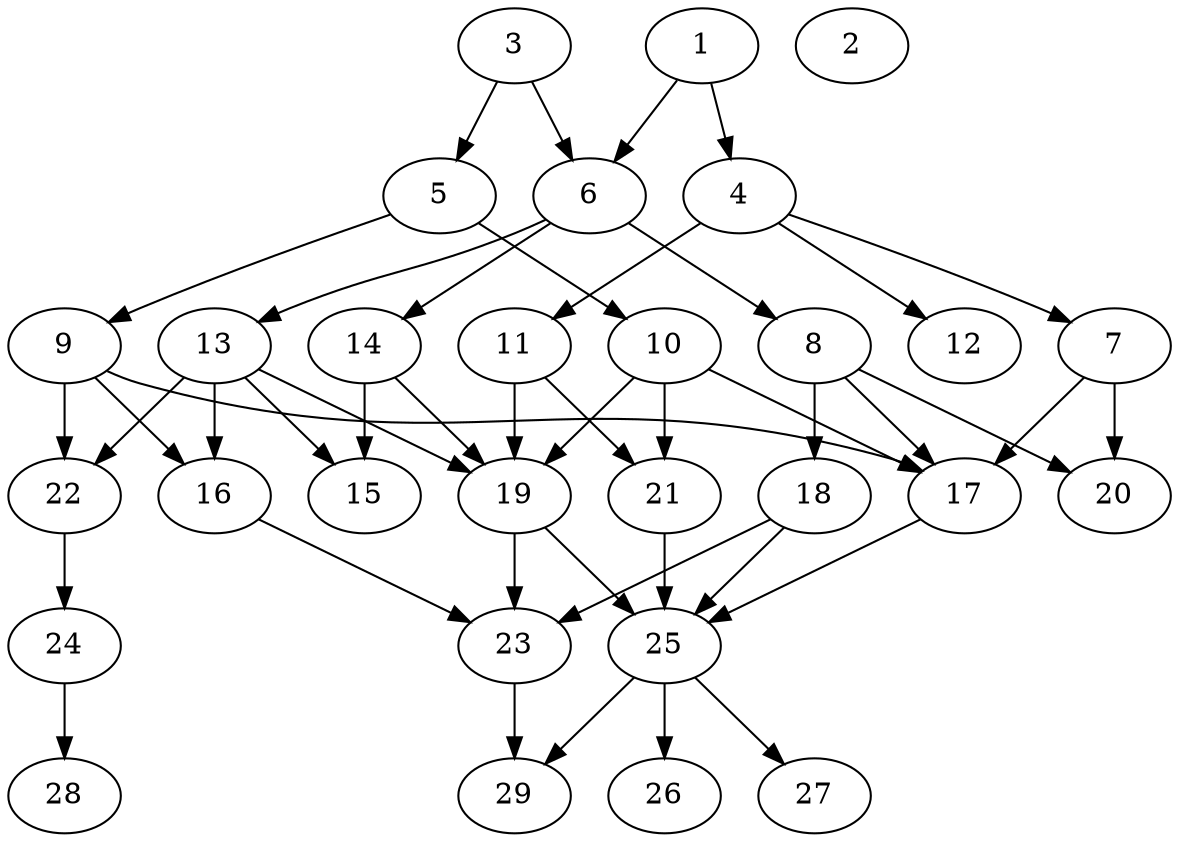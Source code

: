 // DAG (tier=2-normal, mode=data, n=29, ccr=0.418, fat=0.533, density=0.441, regular=0.421, jump=0.192, mindata=2097152, maxdata=16777216)
// DAG automatically generated by daggen at Sun Aug 24 16:33:33 2025
// /home/ermia/Project/Environments/daggen/bin/daggen --dot --ccr 0.418 --fat 0.533 --regular 0.421 --density 0.441 --jump 0.192 --mindata 2097152 --maxdata 16777216 -n 29 
digraph G {
  1 [size="2903623263598550188032", alpha="0.19", expect_size="1451811631799275094016"]
  1 -> 4 [size ="1628234047291392"]
  1 -> 6 [size ="1628234047291392"]
  2 [size="567676715314544902144", alpha="0.09", expect_size="283838357657272451072"]
  3 [size="28568322690712964", alpha="0.11", expect_size="14284161345356482"]
  3 -> 5 [size ="500854666821632"]
  3 -> 6 [size ="500854666821632"]
  4 [size="59058015048877211648", alpha="0.12", expect_size="29529007524438605824"]
  4 -> 7 [size ="121322835279872"]
  4 -> 11 [size ="121322835279872"]
  4 -> 12 [size ="121322835279872"]
  5 [size="801699463738109696", alpha="0.12", expect_size="400849731869054848"]
  5 -> 9 [size ="467340223315968"]
  5 -> 10 [size ="467340223315968"]
  6 [size="1637755955965441792", alpha="0.20", expect_size="818877977982720896"]
  6 -> 8 [size ="719458368749568"]
  6 -> 13 [size ="719458368749568"]
  6 -> 14 [size ="719458368749568"]
  7 [size="77316879865373024", alpha="0.11", expect_size="38658439932686512"]
  7 -> 17 [size ="1208966394675200"]
  7 -> 20 [size ="1208966394675200"]
  8 [size="1517483829539481856", alpha="0.13", expect_size="758741914769740928"]
  8 -> 17 [size ="1577217217789952"]
  8 -> 18 [size ="1577217217789952"]
  8 -> 20 [size ="1577217217789952"]
  9 [size="63538028819629152", alpha="0.09", expect_size="31769014409814576"]
  9 -> 16 [size ="47157742665728"]
  9 -> 17 [size ="47157742665728"]
  9 -> 22 [size ="47157742665728"]
  10 [size="64360743394882080", alpha="0.08", expect_size="32180371697441040"]
  10 -> 17 [size ="2181710250770432"]
  10 -> 19 [size ="2181710250770432"]
  10 -> 21 [size ="2181710250770432"]
  11 [size="419870657495939968", alpha="0.08", expect_size="209935328747969984"]
  11 -> 19 [size ="279281087283200"]
  11 -> 21 [size ="279281087283200"]
  12 [size="1572204235162245", alpha="0.11", expect_size="786102117581122"]
  13 [size="9611925761040160", alpha="0.02", expect_size="4805962880520080"]
  13 -> 15 [size ="887012156506112"]
  13 -> 16 [size ="887012156506112"]
  13 -> 19 [size ="887012156506112"]
  13 -> 22 [size ="887012156506112"]
  14 [size="16222172137274568", alpha="0.10", expect_size="8111086068637284"]
  14 -> 15 [size ="1483191533699072"]
  14 -> 19 [size ="1483191533699072"]
  15 [size="896925933525002", alpha="0.17", expect_size="448462966762501"]
  16 [size="9104586787807614", alpha="0.07", expect_size="4552293393903807"]
  16 -> 23 [size ="372305247076352"]
  17 [size="2019119657207273095168", alpha="0.14", expect_size="1009559828603636547584"]
  17 -> 25 [size ="1278001484398592"]
  18 [size="33032716054953984", alpha="0.15", expect_size="16516358027476992"]
  18 -> 23 [size ="696188193996800"]
  18 -> 25 [size ="696188193996800"]
  19 [size="86386527295569395712", alpha="0.06", expect_size="43193263647784697856"]
  19 -> 23 [size ="156334200717312"]
  19 -> 25 [size ="156334200717312"]
  20 [size="19178587560142176256", alpha="0.12", expect_size="9589293780071088128"]
  21 [size="116901476827136000000", alpha="0.19", expect_size="58450738413568000000"]
  21 -> 25 [size ="191265505280000"]
  22 [size="90669524174443056", alpha="0.01", expect_size="45334762087221528"]
  22 -> 24 [size ="43035446476800"]
  23 [size="60555660051636408", alpha="0.03", expect_size="30277830025818204"]
  23 -> 29 [size ="1698394829488128"]
  24 [size="2308974217321758720", alpha="0.10", expect_size="1154487108660879360"]
  24 -> 28 [size ="1492575970131968"]
  25 [size="960542685579508736", alpha="0.01", expect_size="480271342789754368"]
  25 -> 26 [size ="824161811300352"]
  25 -> 27 [size ="824161811300352"]
  25 -> 29 [size ="824161811300352"]
  26 [size="11002194864900145152", alpha="0.03", expect_size="5501097432450072576"]
  27 [size="820331852887488896", alpha="0.06", expect_size="410165926443744448"]
  28 [size="1935510309218004", alpha="0.05", expect_size="967755154609002"]
  29 [size="12772978247470174", alpha="0.06", expect_size="6386489123735087"]
}